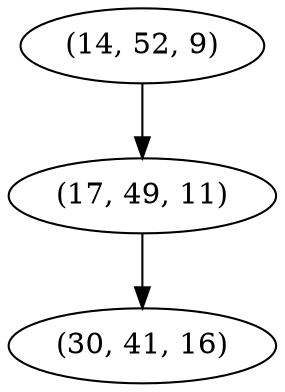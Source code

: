 digraph tree {
    "(14, 52, 9)";
    "(17, 49, 11)";
    "(30, 41, 16)";
    "(14, 52, 9)" -> "(17, 49, 11)";
    "(17, 49, 11)" -> "(30, 41, 16)";
}
